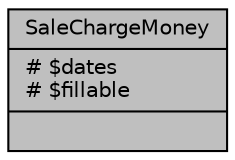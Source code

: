 digraph "SaleChargeMoney"
{
 // LATEX_PDF_SIZE
  bgcolor="transparent";
  edge [fontname="Helvetica",fontsize="10",labelfontname="Helvetica",labelfontsize="10"];
  node [fontname="Helvetica",fontsize="10",shape=record];
  Node1 [label="{SaleChargeMoney\n|# $dates\l# $fillable\l|}",height=0.2,width=0.4,color="black", fillcolor="grey75", style="filled", fontcolor="black",tooltip="[descripción detallada]"];
}

